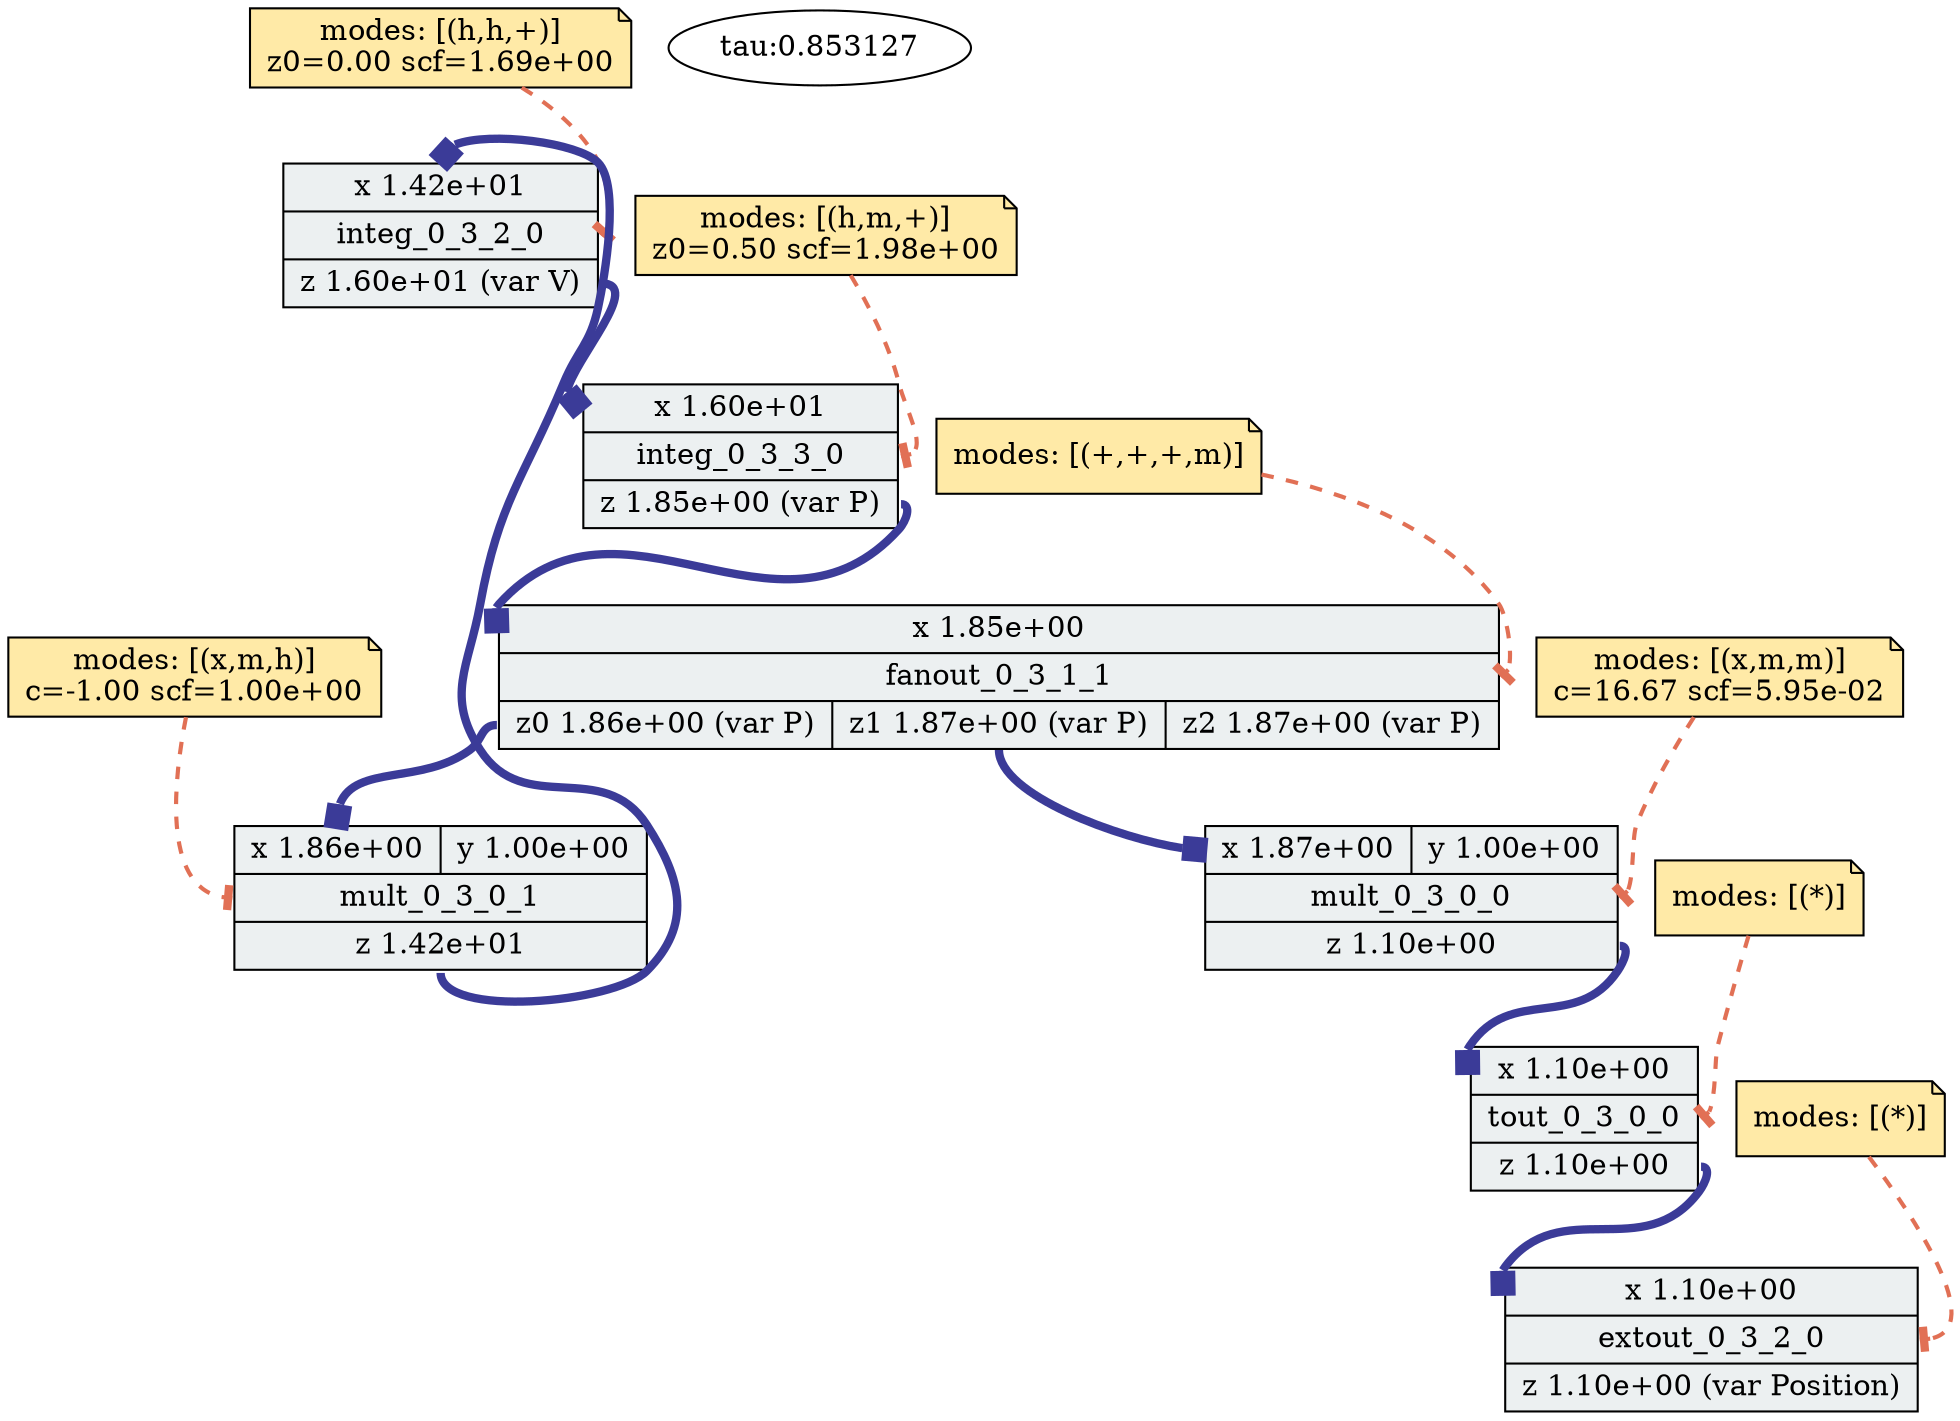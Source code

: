 digraph "adp-viz" {
	graph [overlap=false splines=true]
	shape=record
	integ_0_3_2_0 [label="{{<x> x
 1.42e+01} |<block> integ_0_3_2_0| {<z> z
 1.60e+01
 (var V)}}" fillcolor="#ecf0f1" shape=record style=filled]
	"integ_0_3_2_0-config" [label="\modes: [(h,h,+)]
z0=0.00 scf=1.69e+00" fillcolor="#ffeaa7" shape=note style=filled]
	"integ_0_3_2_0-config" -> integ_0_3_2_0:block [arrowhead=tee arrowtail=normal color="#e17055" penwidth=2 style=dashed]
	shape=record
	integ_0_3_3_0 [label="{{<x> x
 1.60e+01} |<block> integ_0_3_3_0| {<z> z
 1.85e+00
 (var P)}}" fillcolor="#ecf0f1" shape=record style=filled]
	"integ_0_3_3_0-config" [label="\modes: [(h,m,+)]
z0=0.50 scf=1.98e+00" fillcolor="#ffeaa7" shape=note style=filled]
	"integ_0_3_3_0-config" -> integ_0_3_3_0:block [arrowhead=tee arrowtail=normal color="#e17055" penwidth=2 style=dashed]
	shape=record
	mult_0_3_0_1 [label="{{<x> x
 1.86e+00|<y> y
 1.00e+00} |<block> mult_0_3_0_1| {<z> z
 1.42e+01}}" fillcolor="#ecf0f1" shape=record style=filled]
	"mult_0_3_0_1-config" [label="\modes: [(x,m,h)]
c=-1.00 scf=1.00e+00" fillcolor="#ffeaa7" shape=note style=filled]
	"mult_0_3_0_1-config" -> mult_0_3_0_1:block [arrowhead=tee arrowtail=normal color="#e17055" penwidth=2 style=dashed]
	shape=record
	mult_0_3_0_0 [label="{{<x> x
 1.87e+00|<y> y
 1.00e+00} |<block> mult_0_3_0_0| {<z> z
 1.10e+00}}" fillcolor="#ecf0f1" shape=record style=filled]
	"mult_0_3_0_0-config" [label="\modes: [(x,m,m)]
c=16.67 scf=5.95e-02" fillcolor="#ffeaa7" shape=note style=filled]
	"mult_0_3_0_0-config" -> mult_0_3_0_0:block [arrowhead=tee arrowtail=normal color="#e17055" penwidth=2 style=dashed]
	shape=record
	extout_0_3_2_0 [label="{{<x> x
 1.10e+00} |<block> extout_0_3_2_0| {<z> z
 1.10e+00
 (var Position)}}" fillcolor="#ecf0f1" shape=record style=filled]
	"extout_0_3_2_0-config" [label="\modes: [(*)]" fillcolor="#ffeaa7" shape=note style=filled]
	"extout_0_3_2_0-config" -> extout_0_3_2_0:block [arrowhead=tee arrowtail=normal color="#e17055" penwidth=2 style=dashed]
	shape=record
	fanout_0_3_1_1 [label="{{<x> x
 1.85e+00} |<block> fanout_0_3_1_1| {<z0> z0
 1.86e+00
 (var P)|<z1> z1
 1.87e+00
 (var P)|<z2> z2
 1.87e+00
 (var P)}}" fillcolor="#ecf0f1" shape=record style=filled]
	"fanout_0_3_1_1-config" [label="\modes: [(+,+,+,m)]" fillcolor="#ffeaa7" shape=note style=filled]
	"fanout_0_3_1_1-config" -> fanout_0_3_1_1:block [arrowhead=tee arrowtail=normal color="#e17055" penwidth=2 style=dashed]
	shape=record
	tout_0_3_0_0 [label="{{<x> x
 1.10e+00} |<block> tout_0_3_0_0| {<z> z
 1.10e+00}}" fillcolor="#ecf0f1" shape=record style=filled]
	"tout_0_3_0_0-config" [label="\modes: [(*)]" fillcolor="#ffeaa7" shape=note style=filled]
	"tout_0_3_0_0-config" -> tout_0_3_0_0:block [arrowhead=tee arrowtail=normal color="#e17055" penwidth=2 style=dashed]
	mult_0_3_0_1:z -> integ_0_3_2_0:x [arrowhead=box arrowtail=normal color="#3B3B98" penwidth=4]
	mult_0_3_0_0:z -> tout_0_3_0_0:x [arrowhead=box arrowtail=normal color="#3B3B98" penwidth=4]
	tout_0_3_0_0:z -> extout_0_3_2_0:x [arrowhead=box arrowtail=normal color="#3B3B98" penwidth=4]
	integ_0_3_3_0:z -> fanout_0_3_1_1:x [arrowhead=box arrowtail=normal color="#3B3B98" penwidth=4]
	fanout_0_3_1_1:z0 -> mult_0_3_0_1:x [arrowhead=box arrowtail=normal color="#3B3B98" penwidth=4]
	fanout_0_3_1_1:z1 -> mult_0_3_0_0:x [arrowhead=box arrowtail=normal color="#3B3B98" penwidth=4]
	integ_0_3_2_0:z -> integ_0_3_3_0:x [arrowhead=box arrowtail=normal color="#3B3B98" penwidth=4]
	time_const [label="tau:0.853127"]
}
